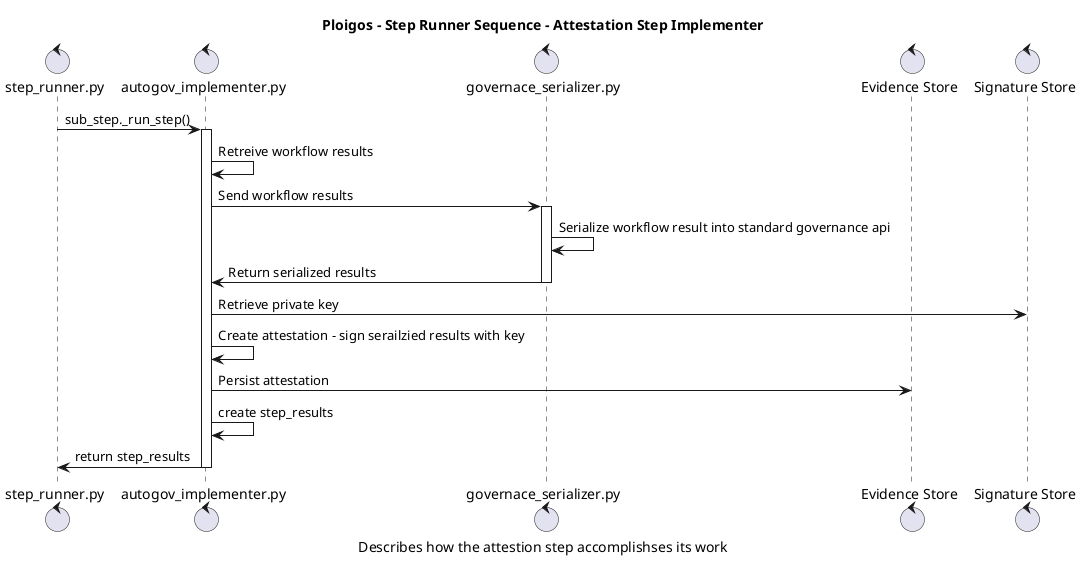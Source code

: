@startuml

title Ploigos - Step Runner Sequence - Attestation Step Implementer
caption Describes how the attestion step accomplishses its work 

control "step_runner.py" as stepRunner
control "autogov_implementer.py" as stepImpl
control "governace_serializer.py" as govSerial

control "Evidence Store" as evidenceStore
control "Signature Store" as sigstore

stepRunner -> stepImpl : sub_step._run_step()

activate stepImpl

    stepImpl -> stepImpl : Retreive workflow results
    stepImpl -> govSerial : Send workflow results

    activate govSerial
        govSerial -> govSerial:  Serialize workflow result into standard governance api
        stepImpl <- govSerial : Return serialized results
    deactivate govSerial

    stepImpl -> sigstore : Retrieve private key
    stepImpl -> stepImpl : Create attestation - sign serailzied results with key
    stepImpl -> evidenceStore : Persist attestation

    stepImpl -> stepImpl : create step_results
    stepRunner <- stepImpl : return step_results

deactivate stepImpl

@enduml